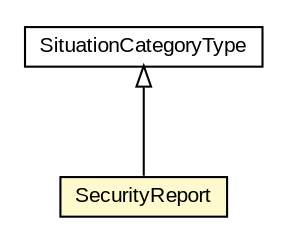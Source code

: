 #!/usr/local/bin/dot
#
# Class diagram 
# Generated by UMLGraph version R5_6-24-gf6e263 (http://www.umlgraph.org/)
#

digraph G {
	edge [fontname="arial",fontsize=10,labelfontname="arial",labelfontsize=10];
	node [fontname="arial",fontsize=10,shape=plaintext];
	nodesep=0.25;
	ranksep=0.5;
	// org.oasis_open.docs.wsdm.muws2_2.SituationCategoryType
	c338255 [label=<<table title="org.oasis_open.docs.wsdm.muws2_2.SituationCategoryType" border="0" cellborder="1" cellspacing="0" cellpadding="2" port="p" href="./SituationCategoryType.html">
		<tr><td><table border="0" cellspacing="0" cellpadding="1">
<tr><td align="center" balign="center"> SituationCategoryType </td></tr>
		</table></td></tr>
		</table>>, URL="./SituationCategoryType.html", fontname="arial", fontcolor="black", fontsize=10.0];
	// org.oasis_open.docs.wsdm.muws2_2.SecurityReport
	c338257 [label=<<table title="org.oasis_open.docs.wsdm.muws2_2.SecurityReport" border="0" cellborder="1" cellspacing="0" cellpadding="2" port="p" bgcolor="lemonChiffon" href="./SecurityReport.html">
		<tr><td><table border="0" cellspacing="0" cellpadding="1">
<tr><td align="center" balign="center"> SecurityReport </td></tr>
		</table></td></tr>
		</table>>, URL="./SecurityReport.html", fontname="arial", fontcolor="black", fontsize=10.0];
	//org.oasis_open.docs.wsdm.muws2_2.SecurityReport extends org.oasis_open.docs.wsdm.muws2_2.SituationCategoryType
	c338255:p -> c338257:p [dir=back,arrowtail=empty];
}

